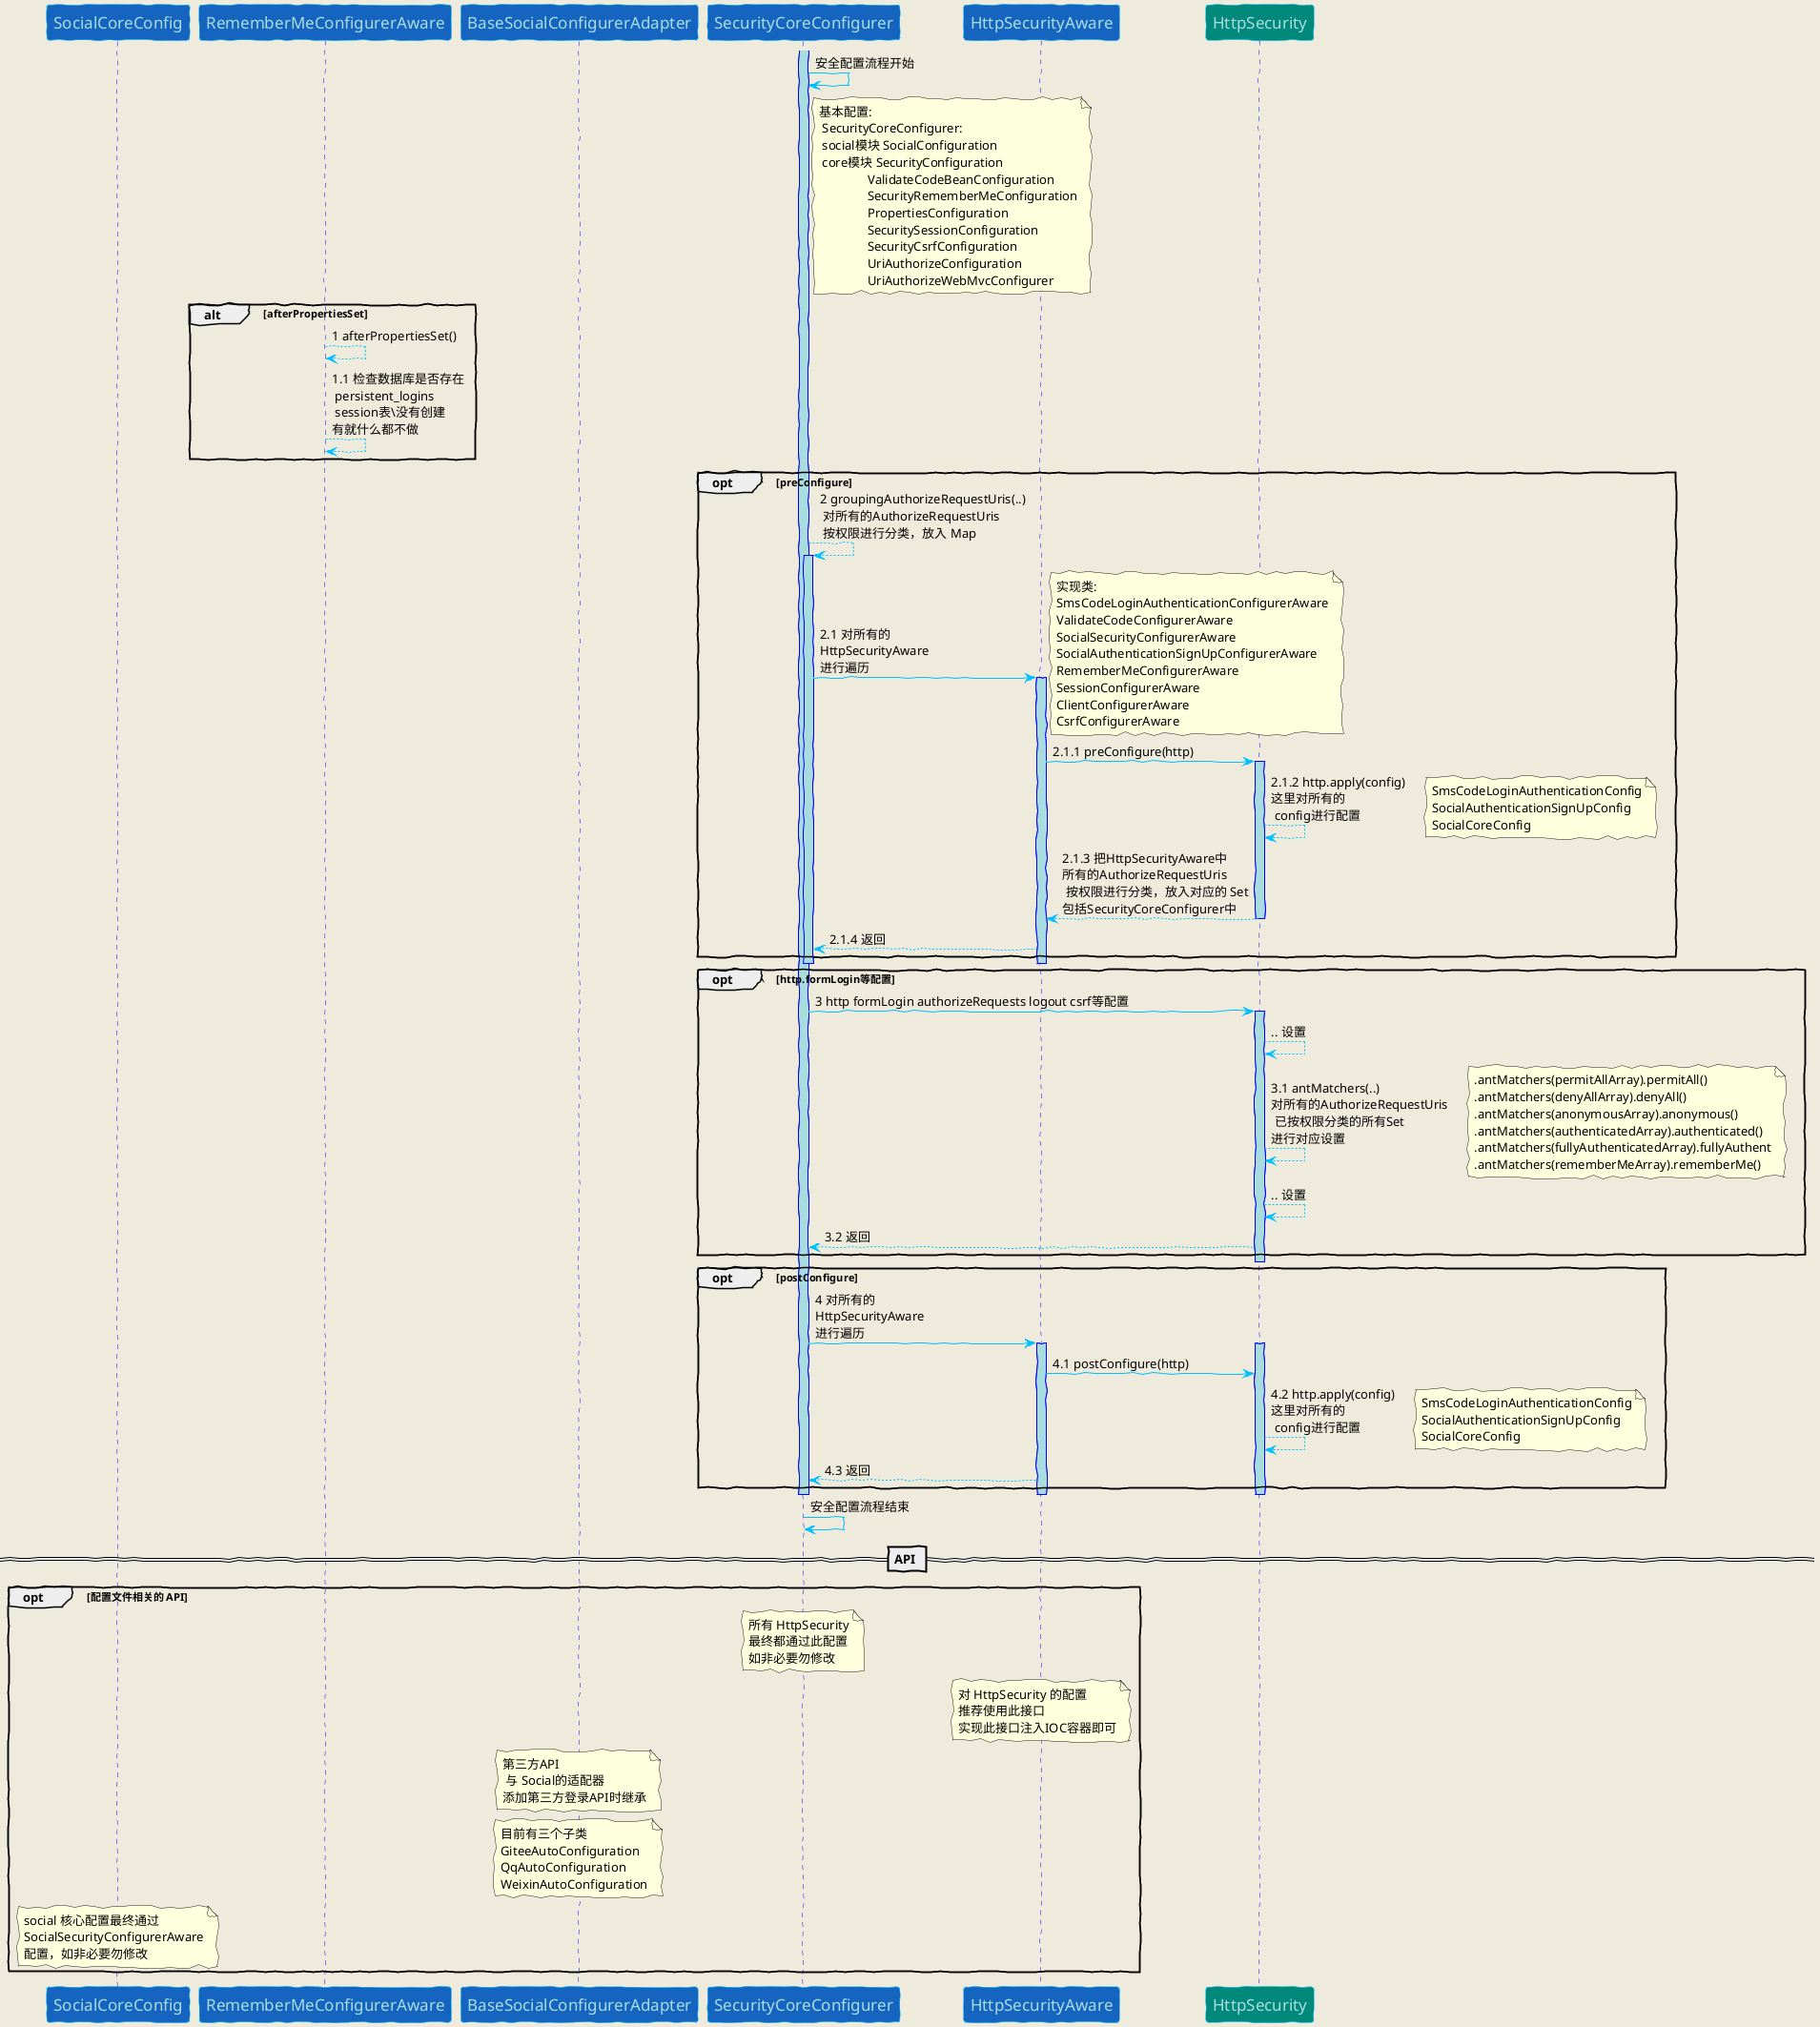 @startuml

skinparam backgroundColor #EEEBDC
skinparam handwritten true
skinparam sequence {
ArrowColor DeepSkyBlue
ActorBorderColor DeepSkyBlue
LifeLineBorderColor blue
LifeLineBackgroundColor #A9DCDF
ParticipantBorderColor DeepSkyBlue
ParticipantBackgroundColor #00897b
ParticipantFontName Impact
ParticipantFontSize 17
ParticipantFontColor #A9DCDF
ActorBackgroundColor aqua
ActorFontColor DeepSkyBlue
ActorFontSize 17
ActorFontName Aapex
}
participant "SocialCoreConfig"  #1565c0
participant "RememberMeConfigurerAware"  #1565c0

participant "BaseSocialConfigurerAdapter"  #1565c0

participant "SecurityCoreConfigurer" #1565c0
SecurityCoreConfigurer -> SecurityCoreConfigurer: 安全配置流程开始
note right SecurityCoreConfigurer: 基本配置:\n SecurityCoreConfigurer: \n\
 social模块 SocialConfiguration\n core模块 SecurityConfiguration\n\
               ValidateCodeBeanConfiguration\n               SecurityRememberMeConfiguration\n\
               PropertiesConfiguration\n\                SecuritySessionConfiguration\n\
               SecurityCsrfConfiguration\n\                UriAuthorizeConfiguration\n\
               UriAuthorizeWebMvcConfigurer
alt afterPropertiesSet
RememberMeConfigurerAware --> RememberMeConfigurerAware: 1 afterPropertiesSet()
RememberMeConfigurerAware --> RememberMeConfigurerAware: 1.1 检查数据库是否存在\n persistent_logins\n session表\没有创建\n有就什么都不做
end
activate SecurityCoreConfigurer
opt preConfigure
SecurityCoreConfigurer --> SecurityCoreConfigurer: 2 groupingAuthorizeRequestUris(..)\n 对所有的AuthorizeRequestUris\n 按权限进行分类，放入 Map
activate SecurityCoreConfigurer
participant "HttpSecurityAware" #1565c0
SecurityCoreConfigurer -> HttpSecurityAware: 2.1 对所有的\nHttpSecurityAware\n进行遍历
activate HttpSecurityAware
note right : 实现类:\n\
SmsCodeLoginAuthenticationConfigurerAware\n\
ValidateCodeConfigurerAware\n\
SocialSecurityConfigurerAware\n\
SocialAuthenticationSignUpConfigurerAware\n\
RememberMeConfigurerAware\n\
SessionConfigurerAware\n\
ClientConfigurerAware\n\
CsrfConfigurerAware
HttpSecurityAware -> HttpSecurity: 2.1.1 preConfigure(http)
activate HttpSecurity
HttpSecurity --> HttpSecurity: 2.1.2 http.apply(config)\n这里对所有的\n config进行配置
note right : SmsCodeLoginAuthenticationConfig\n\
SocialAuthenticationSignUpConfig\n\
SocialCoreConfig
HttpSecurity --> HttpSecurityAware: 2.1.3 把HttpSecurityAware中\n所有的AuthorizeRequestUris\n 按权限进行分类，放入对应的 Set\n包括SecurityCoreConfigurer中
deactivate HttpSecurity
HttpSecurityAware --> SecurityCoreConfigurer: 2.1.4 返回
end
deactivate HttpSecurityAware
deactivate SecurityCoreConfigurer
opt http.formLogin等配置
SecurityCoreConfigurer -> HttpSecurity: 3 http formLogin authorizeRequests logout csrf等配置
activate HttpSecurity
HttpSecurity --> HttpSecurity: .. 设置
HttpSecurity --> HttpSecurity: 3.1 antMatchers(..)\n对所有的AuthorizeRequestUris\n 已按权限分类的所有Set\n进行对应设置
note right : .antMatchers(permitAllArray).permitAll()\n\
.antMatchers(denyAllArray).denyAll()\n\
.antMatchers(anonymousArray).anonymous()\n\
.antMatchers(authenticatedArray).authenticated()\n\
.antMatchers(fullyAuthenticatedArray).fullyAuthent\n\
.antMatchers(rememberMeArray).rememberMe()
HttpSecurity --> HttpSecurity: .. 设置
HttpSecurity --> SecurityCoreConfigurer: 3.2 返回
end
deactivate HttpSecurity
activate SecurityCoreConfigurer
opt postConfigure
SecurityCoreConfigurer -> HttpSecurityAware: 4 对所有的\nHttpSecurityAware\n进行遍历
activate HttpSecurityAware
activate HttpSecurity
HttpSecurityAware -> HttpSecurity: 4.1 postConfigure(http)
HttpSecurity --> HttpSecurity: 4.2 http.apply(config)\n这里对所有的\n config进行配置
note right : SmsCodeLoginAuthenticationConfig\n\
SocialAuthenticationSignUpConfig\n\
SocialCoreConfig

HttpSecurityAware --> SecurityCoreConfigurer: 4.3 返回
end
deactivate HttpSecurity
deactivate HttpSecurityAware
deactivate SecurityCoreConfigurer

deactivate SecurityCoreConfigurer

SecurityCoreConfigurer -> SecurityCoreConfigurer: 安全配置流程结束

== API ==
opt 配置文件相关的 API
note over SecurityCoreConfigurer: 所有 HttpSecurity\n最终都通过此配置\n如非必要勿修改
note over HttpSecurityAware: 对 HttpSecurity 的配置\n推荐使用此接口\n实现此接口注入IOC容器即可

note over BaseSocialConfigurerAdapter: 第三方API\n 与 Social的适配器\n添加第三方登录API时继承
note over BaseSocialConfigurerAdapter: 目前有三个子类\nGiteeAutoConfiguration\nQqAutoConfiguration\nWeixinAutoConfiguration
note over SocialCoreConfig: social 核心配置最终通过\nSocialSecurityConfigurerAware\n配置，如非必要勿修改

end

@enduml